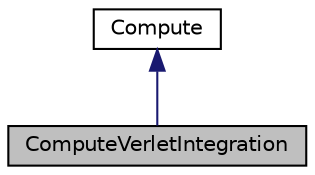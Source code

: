 digraph "ComputeVerletIntegration"
{
  edge [fontname="Helvetica",fontsize="10",labelfontname="Helvetica",labelfontsize="10"];
  node [fontname="Helvetica",fontsize="10",shape=record];
  Node2 [label="ComputeVerletIntegration",height=0.2,width=0.4,color="black", fillcolor="grey75", style="filled", fontcolor="black"];
  Node3 -> Node2 [dir="back",color="midnightblue",fontsize="10",style="solid",fontname="Helvetica"];
  Node3 [label="Compute",height=0.2,width=0.4,color="black", fillcolor="white", style="filled",URL="$class_compute.html",tooltip="Base class for all compute. "];
}
